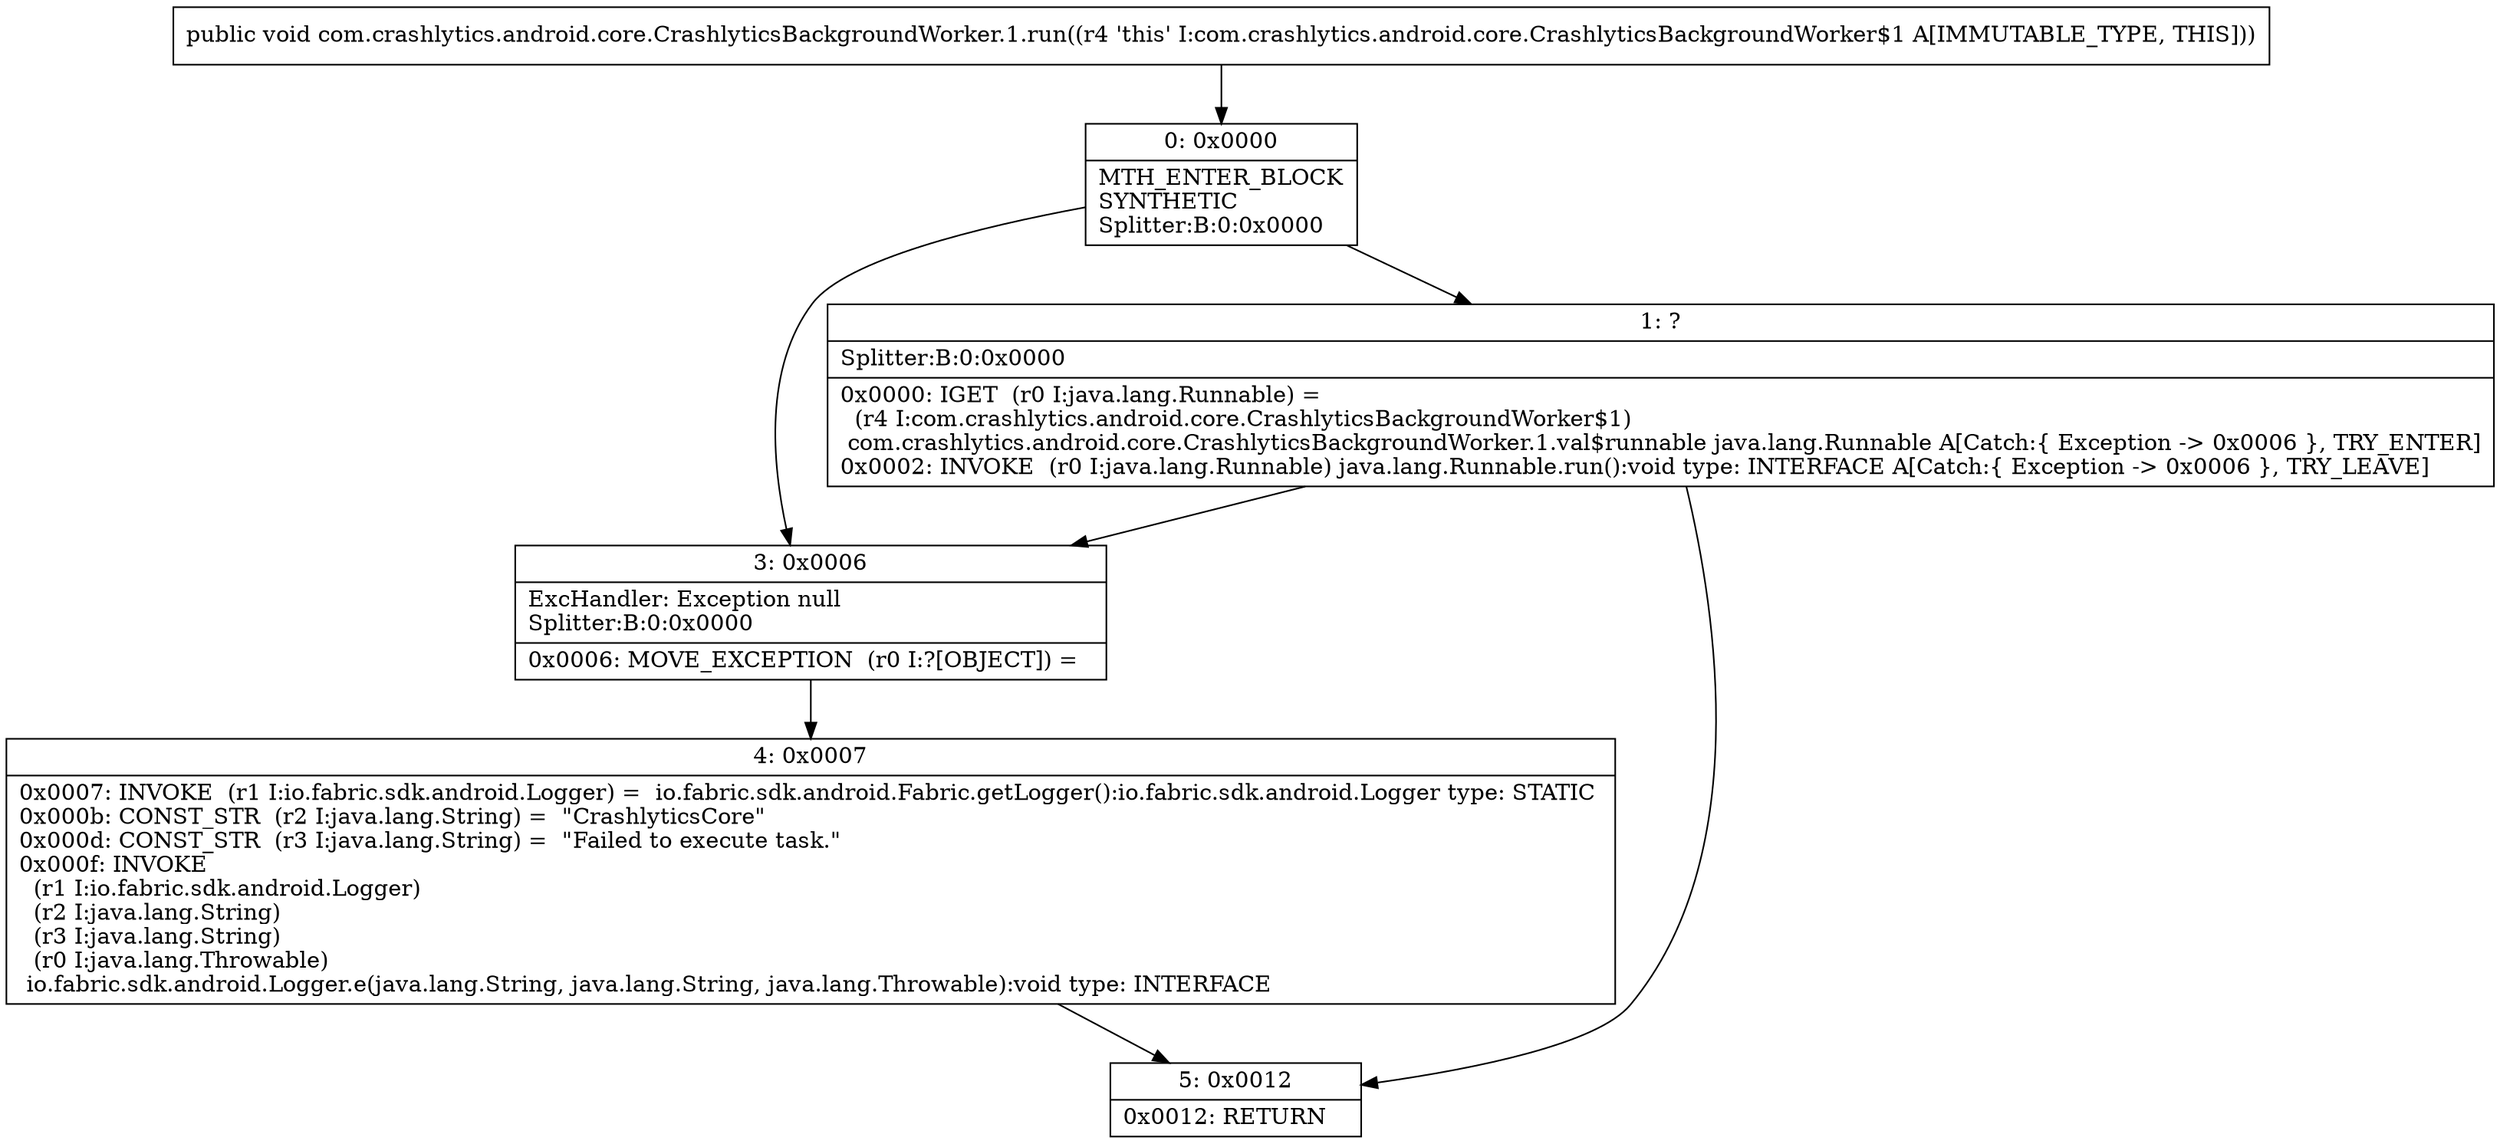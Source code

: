 digraph "CFG forcom.crashlytics.android.core.CrashlyticsBackgroundWorker.1.run()V" {
Node_0 [shape=record,label="{0\:\ 0x0000|MTH_ENTER_BLOCK\lSYNTHETIC\lSplitter:B:0:0x0000\l}"];
Node_1 [shape=record,label="{1\:\ ?|Splitter:B:0:0x0000\l|0x0000: IGET  (r0 I:java.lang.Runnable) = \l  (r4 I:com.crashlytics.android.core.CrashlyticsBackgroundWorker$1)\l com.crashlytics.android.core.CrashlyticsBackgroundWorker.1.val$runnable java.lang.Runnable A[Catch:\{ Exception \-\> 0x0006 \}, TRY_ENTER]\l0x0002: INVOKE  (r0 I:java.lang.Runnable) java.lang.Runnable.run():void type: INTERFACE A[Catch:\{ Exception \-\> 0x0006 \}, TRY_LEAVE]\l}"];
Node_3 [shape=record,label="{3\:\ 0x0006|ExcHandler: Exception null\lSplitter:B:0:0x0000\l|0x0006: MOVE_EXCEPTION  (r0 I:?[OBJECT]) =  \l}"];
Node_4 [shape=record,label="{4\:\ 0x0007|0x0007: INVOKE  (r1 I:io.fabric.sdk.android.Logger) =  io.fabric.sdk.android.Fabric.getLogger():io.fabric.sdk.android.Logger type: STATIC \l0x000b: CONST_STR  (r2 I:java.lang.String) =  \"CrashlyticsCore\" \l0x000d: CONST_STR  (r3 I:java.lang.String) =  \"Failed to execute task.\" \l0x000f: INVOKE  \l  (r1 I:io.fabric.sdk.android.Logger)\l  (r2 I:java.lang.String)\l  (r3 I:java.lang.String)\l  (r0 I:java.lang.Throwable)\l io.fabric.sdk.android.Logger.e(java.lang.String, java.lang.String, java.lang.Throwable):void type: INTERFACE \l}"];
Node_5 [shape=record,label="{5\:\ 0x0012|0x0012: RETURN   \l}"];
MethodNode[shape=record,label="{public void com.crashlytics.android.core.CrashlyticsBackgroundWorker.1.run((r4 'this' I:com.crashlytics.android.core.CrashlyticsBackgroundWorker$1 A[IMMUTABLE_TYPE, THIS])) }"];
MethodNode -> Node_0;
Node_0 -> Node_1;
Node_0 -> Node_3;
Node_1 -> Node_3;
Node_1 -> Node_5;
Node_3 -> Node_4;
Node_4 -> Node_5;
}

